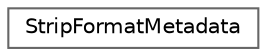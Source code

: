 digraph "Иерархия классов. Графический вид."
{
 // INTERACTIVE_SVG=YES
 // LATEX_PDF_SIZE
  bgcolor="transparent";
  edge [fontname=Helvetica,fontsize=10,labelfontname=Helvetica,labelfontsize=10];
  node [fontname=Helvetica,fontsize=10,shape=box,height=0.2,width=0.4];
  rankdir="LR";
  Node0 [id="Node000000",label="StripFormatMetadata",height=0.2,width=0.4,color="grey40", fillcolor="white", style="filled",URL="$d0/d82/namespace_map.html#d5/d30/struct_map_1_1_strip_format_metadata",tooltip="Данные форматирования пакета полосового РЛИ."];
}
